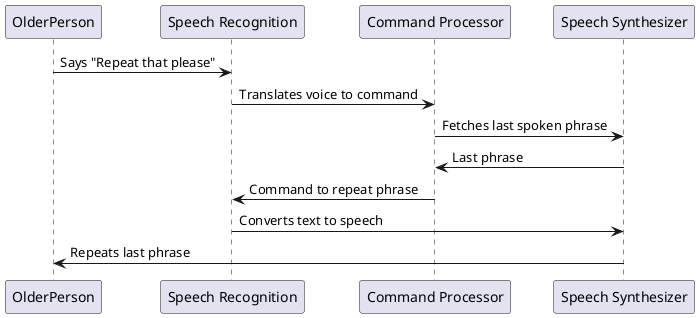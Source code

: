 @startuml
participant OlderPerson
participant "Speech Recognition" as SR
participant "Command Processor" as CP
participant "Speech Synthesizer" as SS

OlderPerson -> SR : Says "Repeat that please"
SR -> CP : Translates voice to command
CP -> SS : Fetches last spoken phrase
SS -> CP : Last phrase
CP -> SR : Command to repeat phrase
SR -> SS : Converts text to speech
SS -> OlderPerson : Repeats last phrase
@enduml